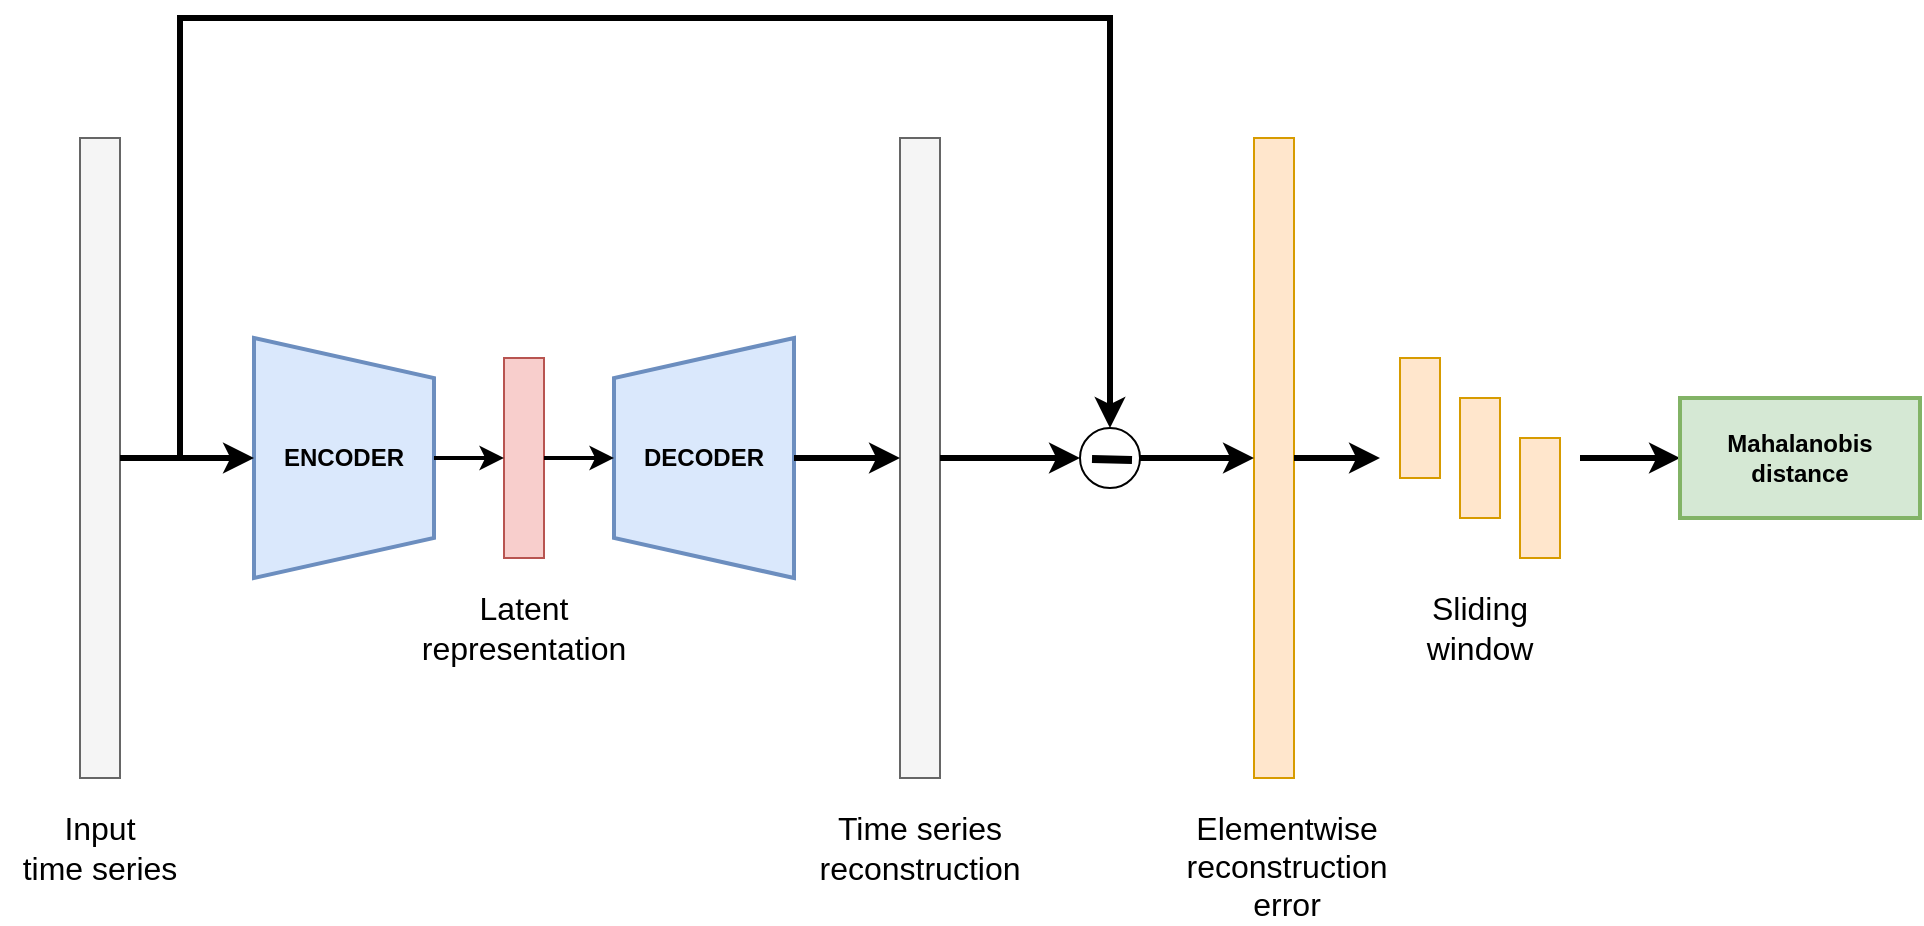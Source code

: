 <mxfile version="24.8.4">
  <diagram name="Strona-1" id="0mbihBY-3PGnHZOMeYWW">
    <mxGraphModel dx="1368" dy="760" grid="1" gridSize="10" guides="1" tooltips="1" connect="1" arrows="1" fold="1" page="1" pageScale="1" pageWidth="827" pageHeight="1169" math="0" shadow="0">
      <root>
        <mxCell id="0" />
        <mxCell id="1" parent="0" />
        <mxCell id="nV4TwXNFhQdQhvi5g6rM-1" value="&lt;b&gt;ENCODER&lt;/b&gt;" style="shape=trapezoid;perimeter=trapezoidPerimeter;whiteSpace=wrap;html=1;fixedSize=1;direction=south;strokeWidth=2;fillColor=#dae8fc;strokeColor=#6c8ebf;" vertex="1" parent="1">
          <mxGeometry x="147" y="310" width="90" height="120" as="geometry" />
        </mxCell>
        <mxCell id="nV4TwXNFhQdQhvi5g6rM-2" value="" style="rounded=0;whiteSpace=wrap;html=1;direction=south;fillColor=#f5f5f5;fontColor=#333333;strokeColor=#666666;" vertex="1" parent="1">
          <mxGeometry x="60" y="210" width="20" height="320" as="geometry" />
        </mxCell>
        <mxCell id="nV4TwXNFhQdQhvi5g6rM-3" value="&lt;b&gt;DECODER&lt;/b&gt;" style="shape=trapezoid;perimeter=trapezoidPerimeter;whiteSpace=wrap;html=1;fixedSize=1;direction=north;strokeWidth=2;fillColor=#dae8fc;strokeColor=#6c8ebf;" vertex="1" parent="1">
          <mxGeometry x="327" y="310" width="90" height="120" as="geometry" />
        </mxCell>
        <mxCell id="nV4TwXNFhQdQhvi5g6rM-4" value="" style="rounded=0;whiteSpace=wrap;html=1;direction=south;fillColor=#f8cecc;strokeColor=#b85450;" vertex="1" parent="1">
          <mxGeometry x="272" y="320" width="20" height="100" as="geometry" />
        </mxCell>
        <mxCell id="nV4TwXNFhQdQhvi5g6rM-5" value="" style="rounded=0;whiteSpace=wrap;html=1;direction=south;fillColor=#f5f5f5;fontColor=#333333;strokeColor=#666666;" vertex="1" parent="1">
          <mxGeometry x="470" y="210" width="20" height="320" as="geometry" />
        </mxCell>
        <mxCell id="nV4TwXNFhQdQhvi5g6rM-6" value="" style="endArrow=classic;html=1;rounded=0;exitX=0.5;exitY=0;exitDx=0;exitDy=0;entryX=0.5;entryY=1;entryDx=0;entryDy=0;strokeWidth=3;" edge="1" parent="1" source="nV4TwXNFhQdQhvi5g6rM-2" target="nV4TwXNFhQdQhvi5g6rM-1">
          <mxGeometry width="50" height="50" relative="1" as="geometry">
            <mxPoint x="390" y="480" as="sourcePoint" />
            <mxPoint x="440" y="430" as="targetPoint" />
          </mxGeometry>
        </mxCell>
        <mxCell id="nV4TwXNFhQdQhvi5g6rM-7" value="" style="endArrow=classic;html=1;rounded=0;exitX=0.5;exitY=1;exitDx=0;exitDy=0;entryX=0.5;entryY=1;entryDx=0;entryDy=0;strokeWidth=3;" edge="1" parent="1" source="nV4TwXNFhQdQhvi5g6rM-3" target="nV4TwXNFhQdQhvi5g6rM-5">
          <mxGeometry width="50" height="50" relative="1" as="geometry">
            <mxPoint x="390" y="480" as="sourcePoint" />
            <mxPoint x="440" y="430" as="targetPoint" />
          </mxGeometry>
        </mxCell>
        <mxCell id="nV4TwXNFhQdQhvi5g6rM-8" value="" style="endArrow=classic;html=1;rounded=0;exitX=0.5;exitY=0;exitDx=0;exitDy=0;entryX=0.5;entryY=1;entryDx=0;entryDy=0;strokeWidth=2;" edge="1" parent="1" source="nV4TwXNFhQdQhvi5g6rM-1" target="nV4TwXNFhQdQhvi5g6rM-4">
          <mxGeometry width="50" height="50" relative="1" as="geometry">
            <mxPoint x="390" y="480" as="sourcePoint" />
            <mxPoint x="440" y="430" as="targetPoint" />
          </mxGeometry>
        </mxCell>
        <mxCell id="nV4TwXNFhQdQhvi5g6rM-9" value="" style="endArrow=classic;html=1;rounded=0;exitX=0.5;exitY=0;exitDx=0;exitDy=0;entryX=0.5;entryY=0;entryDx=0;entryDy=0;strokeWidth=2;" edge="1" parent="1" source="nV4TwXNFhQdQhvi5g6rM-4" target="nV4TwXNFhQdQhvi5g6rM-3">
          <mxGeometry width="50" height="50" relative="1" as="geometry">
            <mxPoint x="390" y="480" as="sourcePoint" />
            <mxPoint x="440" y="430" as="targetPoint" />
          </mxGeometry>
        </mxCell>
        <mxCell id="nV4TwXNFhQdQhvi5g6rM-10" value="" style="ellipse;whiteSpace=wrap;html=1;direction=south;" vertex="1" parent="1">
          <mxGeometry x="560" y="355" width="30" height="30" as="geometry" />
        </mxCell>
        <mxCell id="nV4TwXNFhQdQhvi5g6rM-13" value="" style="endArrow=none;html=1;rounded=0;strokeWidth=4;entryX=0.5;entryY=0;entryDx=0;entryDy=0;" edge="1" parent="1">
          <mxGeometry width="50" height="50" relative="1" as="geometry">
            <mxPoint x="566" y="370.5" as="sourcePoint" />
            <mxPoint x="586" y="371" as="targetPoint" />
            <Array as="points">
              <mxPoint x="566" y="371" />
            </Array>
          </mxGeometry>
        </mxCell>
        <mxCell id="nV4TwXNFhQdQhvi5g6rM-14" value="" style="endArrow=classic;html=1;rounded=0;entryX=0;entryY=0.5;entryDx=0;entryDy=0;strokeWidth=3;" edge="1" parent="1" target="nV4TwXNFhQdQhvi5g6rM-10">
          <mxGeometry width="50" height="50" relative="1" as="geometry">
            <mxPoint x="110" y="370" as="sourcePoint" />
            <mxPoint x="570" y="270" as="targetPoint" />
            <Array as="points">
              <mxPoint x="110" y="150" />
              <mxPoint x="575" y="150" />
            </Array>
          </mxGeometry>
        </mxCell>
        <mxCell id="nV4TwXNFhQdQhvi5g6rM-15" value="" style="endArrow=classic;html=1;rounded=0;exitX=0.5;exitY=0;exitDx=0;exitDy=0;entryX=0.5;entryY=1;entryDx=0;entryDy=0;strokeWidth=3;" edge="1" parent="1" source="nV4TwXNFhQdQhvi5g6rM-5" target="nV4TwXNFhQdQhvi5g6rM-10">
          <mxGeometry width="50" height="50" relative="1" as="geometry">
            <mxPoint x="390" y="480" as="sourcePoint" />
            <mxPoint x="440" y="430" as="targetPoint" />
          </mxGeometry>
        </mxCell>
        <mxCell id="nV4TwXNFhQdQhvi5g6rM-16" value="" style="rounded=0;whiteSpace=wrap;html=1;direction=south;fillColor=#ffe6cc;strokeColor=#d79b00;" vertex="1" parent="1">
          <mxGeometry x="647" y="210" width="20" height="320" as="geometry" />
        </mxCell>
        <mxCell id="nV4TwXNFhQdQhvi5g6rM-17" value="" style="endArrow=classic;html=1;rounded=0;entryX=0.5;entryY=1;entryDx=0;entryDy=0;exitX=0.5;exitY=0;exitDx=0;exitDy=0;strokeWidth=3;" edge="1" parent="1" source="nV4TwXNFhQdQhvi5g6rM-10" target="nV4TwXNFhQdQhvi5g6rM-16">
          <mxGeometry width="50" height="50" relative="1" as="geometry">
            <mxPoint x="390" y="480" as="sourcePoint" />
            <mxPoint x="440" y="430" as="targetPoint" />
          </mxGeometry>
        </mxCell>
        <mxCell id="nV4TwXNFhQdQhvi5g6rM-18" value="" style="rounded=0;whiteSpace=wrap;html=1;direction=south;fillColor=#ffe6cc;strokeColor=#d79b00;" vertex="1" parent="1">
          <mxGeometry x="720" y="320" width="20" height="60" as="geometry" />
        </mxCell>
        <mxCell id="nV4TwXNFhQdQhvi5g6rM-19" value="" style="rounded=0;whiteSpace=wrap;html=1;direction=south;fillColor=#ffe6cc;strokeColor=#d79b00;" vertex="1" parent="1">
          <mxGeometry x="750" y="340" width="20" height="60" as="geometry" />
        </mxCell>
        <mxCell id="nV4TwXNFhQdQhvi5g6rM-20" value="" style="rounded=0;whiteSpace=wrap;html=1;direction=south;fillColor=#ffe6cc;strokeColor=#d79b00;" vertex="1" parent="1">
          <mxGeometry x="780" y="360" width="20" height="60" as="geometry" />
        </mxCell>
        <mxCell id="nV4TwXNFhQdQhvi5g6rM-22" value="" style="endArrow=classic;html=1;rounded=0;exitX=0.5;exitY=0;exitDx=0;exitDy=0;strokeWidth=3;" edge="1" parent="1" source="nV4TwXNFhQdQhvi5g6rM-16">
          <mxGeometry width="50" height="50" relative="1" as="geometry">
            <mxPoint x="390" y="480" as="sourcePoint" />
            <mxPoint x="710" y="370" as="targetPoint" />
          </mxGeometry>
        </mxCell>
        <mxCell id="nV4TwXNFhQdQhvi5g6rM-23" value="" style="endArrow=classic;html=1;rounded=0;strokeWidth=3;" edge="1" parent="1">
          <mxGeometry width="50" height="50" relative="1" as="geometry">
            <mxPoint x="810" y="370" as="sourcePoint" />
            <mxPoint x="860" y="370" as="targetPoint" />
          </mxGeometry>
        </mxCell>
        <mxCell id="nV4TwXNFhQdQhvi5g6rM-24" value="&lt;div&gt;&lt;b&gt;Mahalanobis&lt;/b&gt;&lt;/div&gt;&lt;div&gt;&lt;b&gt;distance&lt;br&gt;&lt;/b&gt;&lt;/div&gt;" style="rounded=0;whiteSpace=wrap;html=1;strokeWidth=2;fillColor=#d5e8d4;strokeColor=#82b366;" vertex="1" parent="1">
          <mxGeometry x="860" y="340" width="120" height="60" as="geometry" />
        </mxCell>
        <mxCell id="nV4TwXNFhQdQhvi5g6rM-25" value="&lt;div style=&quot;font-size: 16px;&quot;&gt;&lt;font style=&quot;font-size: 16px;&quot;&gt;Input&lt;/font&gt;&lt;/div&gt;&lt;div style=&quot;font-size: 16px;&quot;&gt;&lt;font style=&quot;font-size: 16px;&quot;&gt;time series&lt;br&gt;&lt;/font&gt;&lt;/div&gt;" style="text;html=1;align=center;verticalAlign=middle;whiteSpace=wrap;rounded=0;" vertex="1" parent="1">
          <mxGeometry x="20" y="550" width="100" height="30" as="geometry" />
        </mxCell>
        <mxCell id="nV4TwXNFhQdQhvi5g6rM-26" value="&lt;div style=&quot;font-size: 16px;&quot;&gt;&lt;font style=&quot;font-size: 16px;&quot;&gt;Time series&lt;/font&gt;&lt;/div&gt;&lt;div style=&quot;font-size: 16px;&quot;&gt;&lt;font style=&quot;font-size: 16px;&quot;&gt;reconstruction&lt;/font&gt;&lt;/div&gt;" style="text;html=1;align=center;verticalAlign=middle;whiteSpace=wrap;rounded=0;" vertex="1" parent="1">
          <mxGeometry x="430" y="550" width="100" height="30" as="geometry" />
        </mxCell>
        <mxCell id="nV4TwXNFhQdQhvi5g6rM-27" value="&lt;div style=&quot;font-size: 16px;&quot;&gt;&lt;font style=&quot;font-size: 16px;&quot;&gt;Latent&lt;/font&gt;&lt;/div&gt;&lt;div style=&quot;font-size: 16px;&quot;&gt;&lt;font style=&quot;font-size: 16px;&quot;&gt;representation&lt;br&gt;&lt;/font&gt;&lt;/div&gt;" style="text;html=1;align=center;verticalAlign=middle;whiteSpace=wrap;rounded=0;" vertex="1" parent="1">
          <mxGeometry x="232" y="440" width="100" height="30" as="geometry" />
        </mxCell>
        <mxCell id="nV4TwXNFhQdQhvi5g6rM-29" value="&lt;div style=&quot;font-size: 16px;&quot;&gt;&lt;font style=&quot;font-size: 16px;&quot;&gt;Elementwise&lt;/font&gt;&lt;/div&gt;&lt;div style=&quot;font-size: 16px;&quot;&gt;&lt;font style=&quot;font-size: 16px;&quot;&gt;reconstruction error&lt;br&gt;&lt;/font&gt;&lt;/div&gt;" style="text;html=1;align=center;verticalAlign=middle;whiteSpace=wrap;rounded=0;" vertex="1" parent="1">
          <mxGeometry x="607" y="559" width="113" height="30" as="geometry" />
        </mxCell>
        <mxCell id="nV4TwXNFhQdQhvi5g6rM-30" value="&lt;div style=&quot;font-size: 16px;&quot;&gt;&lt;font style=&quot;font-size: 16px;&quot;&gt;Sliding&lt;/font&gt;&lt;/div&gt;&lt;div style=&quot;font-size: 16px;&quot;&gt;&lt;font style=&quot;font-size: 16px;&quot;&gt;window&lt;br&gt;&lt;/font&gt;&lt;/div&gt;" style="text;html=1;align=center;verticalAlign=middle;whiteSpace=wrap;rounded=0;" vertex="1" parent="1">
          <mxGeometry x="710" y="440" width="100" height="30" as="geometry" />
        </mxCell>
      </root>
    </mxGraphModel>
  </diagram>
</mxfile>
